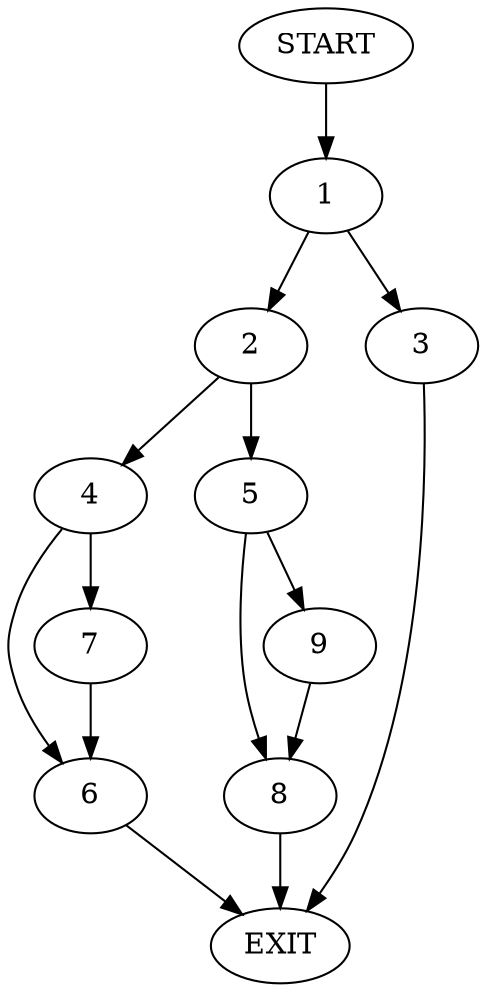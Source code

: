 digraph {
0 [label="START"]
10 [label="EXIT"]
0 -> 1
1 -> 2
1 -> 3
3 -> 10
2 -> 4
2 -> 5
4 -> 6
4 -> 7
5 -> 8
5 -> 9
8 -> 10
9 -> 8
7 -> 6
6 -> 10
}
